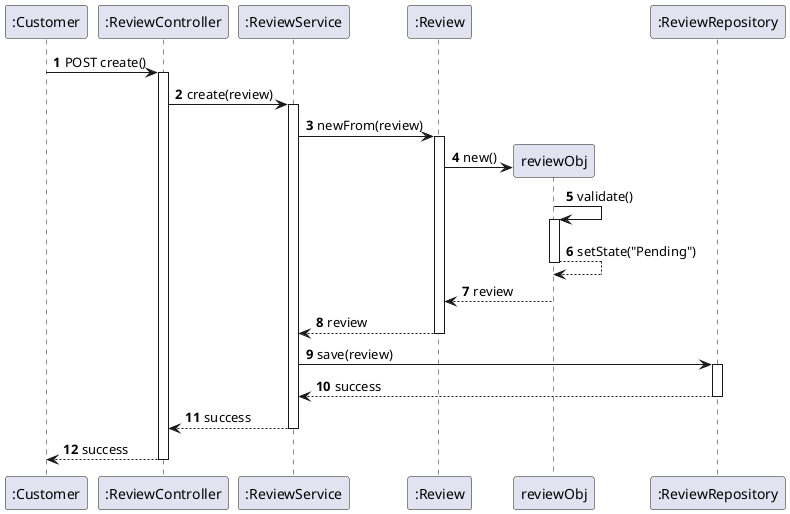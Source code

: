 @startuml
'https://plantuml.com/sequence-diagram
autoactivate on
autonumber

participant ":Customer" as Customer
participant ":ReviewController" as Controller
participant ":ReviewService" as Service
participant ":Review" as Review
participant "reviewObj" as review
participant ":ReviewRepository" as Repository

Customer -> Controller : POST create()
Controller -> Service : create(review)
Service -> Review : newFrom(review)
Review -> review** : new()
review -> review : validate()
review --> review : setState("Pending")
review --> Review : review
Review --> Service : review
Service -> Repository : save(review)
Repository --> Service : success
Service --> Controller : success
Controller --> Customer : success

@enduml
